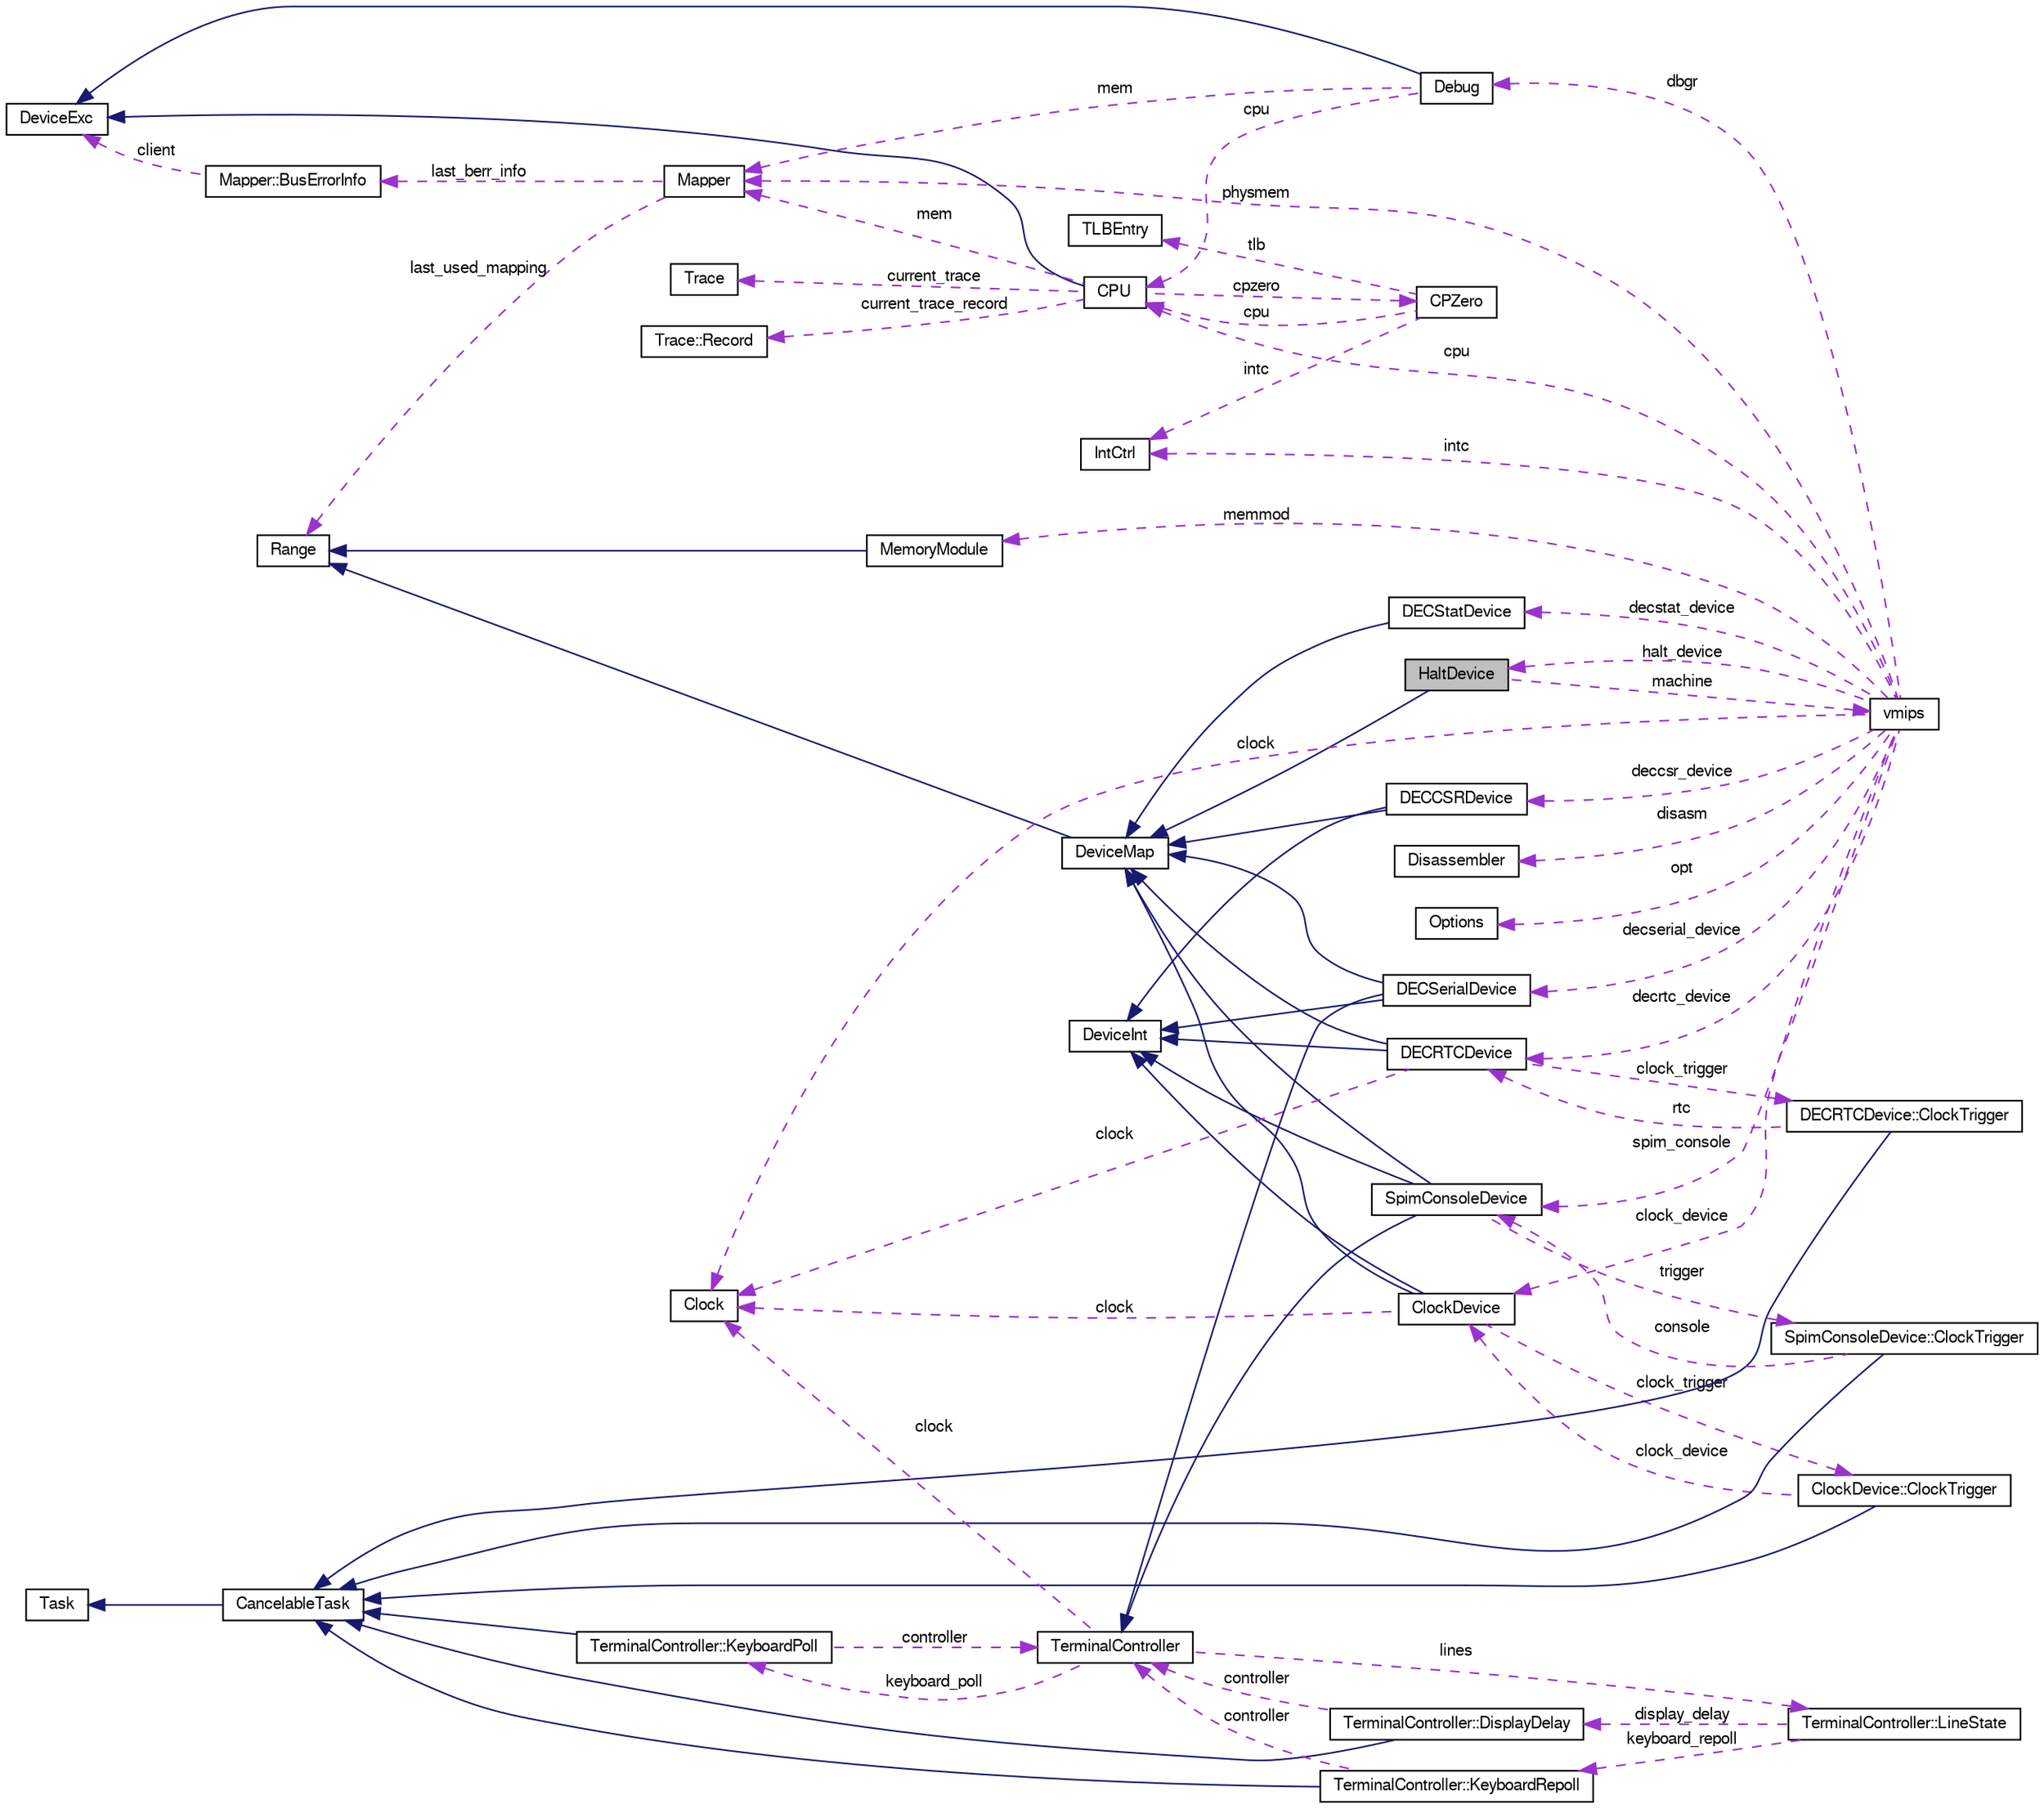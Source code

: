 digraph G
{
  edge [fontname="FreeSans",fontsize="10",labelfontname="FreeSans",labelfontsize="10"];
  node [fontname="FreeSans",fontsize="10",shape=record];
  rankdir=LR;
  Node1 [label="HaltDevice",height=0.2,width=0.4,color="black", fillcolor="grey75", style="filled" fontcolor="black"];
  Node2 -> Node1 [dir=back,color="midnightblue",fontsize="10",style="solid"];
  Node2 [label="DeviceMap",height=0.2,width=0.4,color="black", fillcolor="white", style="filled",URL="$classDeviceMap.html"];
  Node3 -> Node2 [dir=back,color="midnightblue",fontsize="10",style="solid"];
  Node3 [label="Range",height=0.2,width=0.4,color="black", fillcolor="white", style="filled",URL="$classRange.html"];
  Node4 -> Node1 [dir=back,color="darkorchid3",fontsize="10",style="dashed",label="machine"];
  Node4 [label="vmips",height=0.2,width=0.4,color="black", fillcolor="white", style="filled",URL="$classvmips.html"];
  Node5 -> Node4 [dir=back,color="darkorchid3",fontsize="10",style="dashed",label="decstat_device"];
  Node5 [label="DECStatDevice",height=0.2,width=0.4,color="black", fillcolor="white", style="filled",URL="$classDECStatDevice.html"];
  Node2 -> Node5 [dir=back,color="midnightblue",fontsize="10",style="solid"];
  Node6 -> Node4 [dir=back,color="darkorchid3",fontsize="10",style="dashed",label="dbgr"];
  Node6 [label="Debug",height=0.2,width=0.4,color="black", fillcolor="white", style="filled",URL="$classDebug.html"];
  Node7 -> Node6 [dir=back,color="midnightblue",fontsize="10",style="solid"];
  Node7 [label="DeviceExc",height=0.2,width=0.4,color="black", fillcolor="white", style="filled",URL="$classDeviceExc.html"];
  Node8 -> Node6 [dir=back,color="darkorchid3",fontsize="10",style="dashed",label="cpu"];
  Node8 [label="CPU",height=0.2,width=0.4,color="black", fillcolor="white", style="filled",URL="$classCPU.html"];
  Node7 -> Node8 [dir=back,color="midnightblue",fontsize="10",style="solid"];
  Node9 -> Node8 [dir=back,color="darkorchid3",fontsize="10",style="dashed",label="current_trace"];
  Node9 [label="Trace",height=0.2,width=0.4,color="black", fillcolor="white", style="filled",URL="$classTrace.html"];
  Node10 -> Node8 [dir=back,color="darkorchid3",fontsize="10",style="dashed",label="cpzero"];
  Node10 [label="CPZero",height=0.2,width=0.4,color="black", fillcolor="white", style="filled",URL="$classCPZero.html"];
  Node11 -> Node10 [dir=back,color="darkorchid3",fontsize="10",style="dashed",label="intc"];
  Node11 [label="IntCtrl",height=0.2,width=0.4,color="black", fillcolor="white", style="filled",URL="$classIntCtrl.html"];
  Node8 -> Node10 [dir=back,color="darkorchid3",fontsize="10",style="dashed",label="cpu"];
  Node12 -> Node10 [dir=back,color="darkorchid3",fontsize="10",style="dashed",label="tlb"];
  Node12 [label="TLBEntry",height=0.2,width=0.4,color="black", fillcolor="white", style="filled",URL="$classTLBEntry.html"];
  Node13 -> Node8 [dir=back,color="darkorchid3",fontsize="10",style="dashed",label="mem"];
  Node13 [label="Mapper",height=0.2,width=0.4,color="black", fillcolor="white", style="filled",URL="$classMapper.html"];
  Node3 -> Node13 [dir=back,color="darkorchid3",fontsize="10",style="dashed",label="last_used_mapping"];
  Node14 -> Node13 [dir=back,color="darkorchid3",fontsize="10",style="dashed",label="last_berr_info"];
  Node14 [label="Mapper::BusErrorInfo",height=0.2,width=0.4,color="black", fillcolor="white", style="filled",URL="$structMapper_1_1BusErrorInfo.html"];
  Node7 -> Node14 [dir=back,color="darkorchid3",fontsize="10",style="dashed",label="client"];
  Node15 -> Node8 [dir=back,color="darkorchid3",fontsize="10",style="dashed",label="current_trace_record"];
  Node15 [label="Trace::Record",height=0.2,width=0.4,color="black", fillcolor="white", style="filled",URL="$structTrace_1_1Record.html"];
  Node13 -> Node6 [dir=back,color="darkorchid3",fontsize="10",style="dashed",label="mem"];
  Node16 -> Node4 [dir=back,color="darkorchid3",fontsize="10",style="dashed",label="disasm"];
  Node16 [label="Disassembler",height=0.2,width=0.4,color="black", fillcolor="white", style="filled",URL="$classDisassembler.html"];
  Node17 -> Node4 [dir=back,color="darkorchid3",fontsize="10",style="dashed",label="opt"];
  Node17 [label="Options",height=0.2,width=0.4,color="black", fillcolor="white", style="filled",URL="$classOptions.html"];
  Node11 -> Node4 [dir=back,color="darkorchid3",fontsize="10",style="dashed",label="intc"];
  Node8 -> Node4 [dir=back,color="darkorchid3",fontsize="10",style="dashed",label="cpu"];
  Node18 -> Node4 [dir=back,color="darkorchid3",fontsize="10",style="dashed",label="deccsr_device"];
  Node18 [label="DECCSRDevice",height=0.2,width=0.4,color="black", fillcolor="white", style="filled",URL="$classDECCSRDevice.html"];
  Node2 -> Node18 [dir=back,color="midnightblue",fontsize="10",style="solid"];
  Node19 -> Node18 [dir=back,color="midnightblue",fontsize="10",style="solid"];
  Node19 [label="DeviceInt",height=0.2,width=0.4,color="black", fillcolor="white", style="filled",URL="$classDeviceInt.html"];
  Node1 -> Node4 [dir=back,color="darkorchid3",fontsize="10",style="dashed",label="halt_device"];
  Node20 -> Node4 [dir=back,color="darkorchid3",fontsize="10",style="dashed",label="clock_device"];
  Node20 [label="ClockDevice",height=0.2,width=0.4,color="black", fillcolor="white", style="filled",URL="$classClockDevice.html"];
  Node2 -> Node20 [dir=back,color="midnightblue",fontsize="10",style="solid"];
  Node19 -> Node20 [dir=back,color="midnightblue",fontsize="10",style="solid"];
  Node21 -> Node20 [dir=back,color="darkorchid3",fontsize="10",style="dashed",label="clock_trigger"];
  Node21 [label="ClockDevice::ClockTrigger",height=0.2,width=0.4,color="black", fillcolor="white", style="filled",URL="$classClockDevice_1_1ClockTrigger.html"];
  Node22 -> Node21 [dir=back,color="midnightblue",fontsize="10",style="solid"];
  Node22 [label="CancelableTask",height=0.2,width=0.4,color="black", fillcolor="white", style="filled",URL="$classCancelableTask.html"];
  Node23 -> Node22 [dir=back,color="midnightblue",fontsize="10",style="solid"];
  Node23 [label="Task",height=0.2,width=0.4,color="black", fillcolor="white", style="filled",URL="$classTask.html"];
  Node20 -> Node21 [dir=back,color="darkorchid3",fontsize="10",style="dashed",label="clock_device"];
  Node24 -> Node20 [dir=back,color="darkorchid3",fontsize="10",style="dashed",label="clock"];
  Node24 [label="Clock",height=0.2,width=0.4,color="black", fillcolor="white", style="filled",URL="$classClock.html"];
  Node24 -> Node4 [dir=back,color="darkorchid3",fontsize="10",style="dashed",label="clock"];
  Node25 -> Node4 [dir=back,color="darkorchid3",fontsize="10",style="dashed",label="memmod"];
  Node25 [label="MemoryModule",height=0.2,width=0.4,color="black", fillcolor="white", style="filled",URL="$classMemoryModule.html"];
  Node3 -> Node25 [dir=back,color="midnightblue",fontsize="10",style="solid"];
  Node26 -> Node4 [dir=back,color="darkorchid3",fontsize="10",style="dashed",label="decserial_device"];
  Node26 [label="DECSerialDevice",height=0.2,width=0.4,color="black", fillcolor="white", style="filled",URL="$classDECSerialDevice.html"];
  Node2 -> Node26 [dir=back,color="midnightblue",fontsize="10",style="solid"];
  Node19 -> Node26 [dir=back,color="midnightblue",fontsize="10",style="solid"];
  Node27 -> Node26 [dir=back,color="midnightblue",fontsize="10",style="solid"];
  Node27 [label="TerminalController",height=0.2,width=0.4,color="black", fillcolor="white", style="filled",URL="$classTerminalController.html"];
  Node28 -> Node27 [dir=back,color="darkorchid3",fontsize="10",style="dashed",label="keyboard_poll"];
  Node28 [label="TerminalController::KeyboardPoll",height=0.2,width=0.4,color="black", fillcolor="white", style="filled",URL="$classTerminalController_1_1KeyboardPoll.html"];
  Node22 -> Node28 [dir=back,color="midnightblue",fontsize="10",style="solid"];
  Node27 -> Node28 [dir=back,color="darkorchid3",fontsize="10",style="dashed",label="controller"];
  Node29 -> Node27 [dir=back,color="darkorchid3",fontsize="10",style="dashed",label="lines"];
  Node29 [label="TerminalController::LineState",height=0.2,width=0.4,color="black", fillcolor="white", style="filled",URL="$structTerminalController_1_1LineState.html"];
  Node30 -> Node29 [dir=back,color="darkorchid3",fontsize="10",style="dashed",label="keyboard_repoll"];
  Node30 [label="TerminalController::KeyboardRepoll",height=0.2,width=0.4,color="black", fillcolor="white", style="filled",URL="$classTerminalController_1_1KeyboardRepoll.html"];
  Node22 -> Node30 [dir=back,color="midnightblue",fontsize="10",style="solid"];
  Node27 -> Node30 [dir=back,color="darkorchid3",fontsize="10",style="dashed",label="controller"];
  Node31 -> Node29 [dir=back,color="darkorchid3",fontsize="10",style="dashed",label="display_delay"];
  Node31 [label="TerminalController::DisplayDelay",height=0.2,width=0.4,color="black", fillcolor="white", style="filled",URL="$classTerminalController_1_1DisplayDelay.html"];
  Node22 -> Node31 [dir=back,color="midnightblue",fontsize="10",style="solid"];
  Node27 -> Node31 [dir=back,color="darkorchid3",fontsize="10",style="dashed",label="controller"];
  Node24 -> Node27 [dir=back,color="darkorchid3",fontsize="10",style="dashed",label="clock"];
  Node32 -> Node4 [dir=back,color="darkorchid3",fontsize="10",style="dashed",label="spim_console"];
  Node32 [label="SpimConsoleDevice",height=0.2,width=0.4,color="black", fillcolor="white", style="filled",URL="$classSpimConsoleDevice.html"];
  Node27 -> Node32 [dir=back,color="midnightblue",fontsize="10",style="solid"];
  Node2 -> Node32 [dir=back,color="midnightblue",fontsize="10",style="solid"];
  Node19 -> Node32 [dir=back,color="midnightblue",fontsize="10",style="solid"];
  Node33 -> Node32 [dir=back,color="darkorchid3",fontsize="10",style="dashed",label="trigger"];
  Node33 [label="SpimConsoleDevice::ClockTrigger",height=0.2,width=0.4,color="black", fillcolor="white", style="filled",URL="$classSpimConsoleDevice_1_1ClockTrigger.html"];
  Node22 -> Node33 [dir=back,color="midnightblue",fontsize="10",style="solid"];
  Node32 -> Node33 [dir=back,color="darkorchid3",fontsize="10",style="dashed",label="console"];
  Node34 -> Node4 [dir=back,color="darkorchid3",fontsize="10",style="dashed",label="decrtc_device"];
  Node34 [label="DECRTCDevice",height=0.2,width=0.4,color="black", fillcolor="white", style="filled",URL="$classDECRTCDevice.html"];
  Node2 -> Node34 [dir=back,color="midnightblue",fontsize="10",style="solid"];
  Node19 -> Node34 [dir=back,color="midnightblue",fontsize="10",style="solid"];
  Node35 -> Node34 [dir=back,color="darkorchid3",fontsize="10",style="dashed",label="clock_trigger"];
  Node35 [label="DECRTCDevice::ClockTrigger",height=0.2,width=0.4,color="black", fillcolor="white", style="filled",URL="$classDECRTCDevice_1_1ClockTrigger.html"];
  Node22 -> Node35 [dir=back,color="midnightblue",fontsize="10",style="solid"];
  Node34 -> Node35 [dir=back,color="darkorchid3",fontsize="10",style="dashed",label="rtc"];
  Node24 -> Node34 [dir=back,color="darkorchid3",fontsize="10",style="dashed",label="clock"];
  Node13 -> Node4 [dir=back,color="darkorchid3",fontsize="10",style="dashed",label="physmem"];
}
